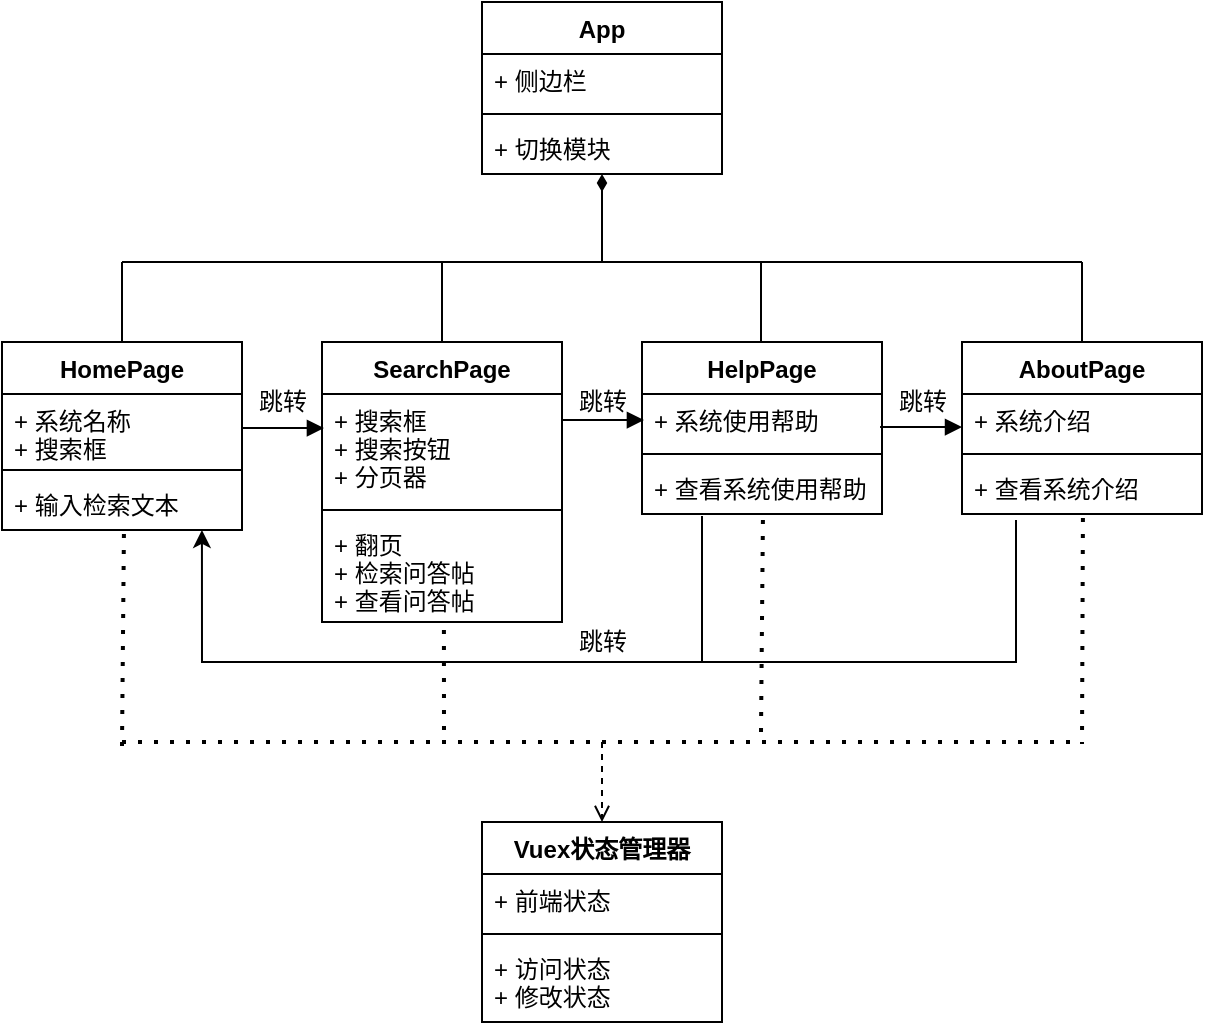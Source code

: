 <mxfile version="17.5.0" type="device"><diagram id="UgSvH_lJnPnWH9YO7KwF" name="Page-1"><mxGraphModel dx="808" dy="661" grid="1" gridSize="10" guides="1" tooltips="1" connect="1" arrows="1" fold="1" page="1" pageScale="1" pageWidth="827" pageHeight="1169" math="0" shadow="0"><root><mxCell id="0"/><mxCell id="1" parent="0"/><mxCell id="fE1ldeJc1oxLjkrt89WS-5" value="App" style="swimlane;fontStyle=1;align=center;verticalAlign=top;childLayout=stackLayout;horizontal=1;startSize=26;horizontalStack=0;resizeParent=1;resizeParentMax=0;resizeLast=0;collapsible=1;marginBottom=0;" vertex="1" parent="1"><mxGeometry x="320" y="70" width="120" height="86" as="geometry"/></mxCell><mxCell id="fE1ldeJc1oxLjkrt89WS-6" value="+ 侧边栏" style="text;strokeColor=none;fillColor=none;align=left;verticalAlign=top;spacingLeft=4;spacingRight=4;overflow=hidden;rotatable=0;points=[[0,0.5],[1,0.5]];portConstraint=eastwest;" vertex="1" parent="fE1ldeJc1oxLjkrt89WS-5"><mxGeometry y="26" width="120" height="26" as="geometry"/></mxCell><mxCell id="fE1ldeJc1oxLjkrt89WS-7" value="" style="line;strokeWidth=1;fillColor=none;align=left;verticalAlign=middle;spacingTop=-1;spacingLeft=3;spacingRight=3;rotatable=0;labelPosition=right;points=[];portConstraint=eastwest;" vertex="1" parent="fE1ldeJc1oxLjkrt89WS-5"><mxGeometry y="52" width="120" height="8" as="geometry"/></mxCell><mxCell id="fE1ldeJc1oxLjkrt89WS-8" value="+ 切换模块" style="text;strokeColor=none;fillColor=none;align=left;verticalAlign=top;spacingLeft=4;spacingRight=4;overflow=hidden;rotatable=0;points=[[0,0.5],[1,0.5]];portConstraint=eastwest;" vertex="1" parent="fE1ldeJc1oxLjkrt89WS-5"><mxGeometry y="60" width="120" height="26" as="geometry"/></mxCell><mxCell id="fE1ldeJc1oxLjkrt89WS-9" value="HomePage" style="swimlane;fontStyle=1;align=center;verticalAlign=top;childLayout=stackLayout;horizontal=1;startSize=26;horizontalStack=0;resizeParent=1;resizeParentMax=0;resizeLast=0;collapsible=1;marginBottom=0;" vertex="1" parent="1"><mxGeometry x="80" y="240" width="120" height="94" as="geometry"/></mxCell><mxCell id="fE1ldeJc1oxLjkrt89WS-10" value="+ 系统名称&#10;+ 搜索框" style="text;strokeColor=none;fillColor=none;align=left;verticalAlign=top;spacingLeft=4;spacingRight=4;overflow=hidden;rotatable=0;points=[[0,0.5],[1,0.5]];portConstraint=eastwest;" vertex="1" parent="fE1ldeJc1oxLjkrt89WS-9"><mxGeometry y="26" width="120" height="34" as="geometry"/></mxCell><mxCell id="fE1ldeJc1oxLjkrt89WS-11" value="" style="line;strokeWidth=1;fillColor=none;align=left;verticalAlign=middle;spacingTop=-1;spacingLeft=3;spacingRight=3;rotatable=0;labelPosition=right;points=[];portConstraint=eastwest;" vertex="1" parent="fE1ldeJc1oxLjkrt89WS-9"><mxGeometry y="60" width="120" height="8" as="geometry"/></mxCell><mxCell id="fE1ldeJc1oxLjkrt89WS-12" value="+ 输入检索文本" style="text;strokeColor=none;fillColor=none;align=left;verticalAlign=top;spacingLeft=4;spacingRight=4;overflow=hidden;rotatable=0;points=[[0,0.5],[1,0.5]];portConstraint=eastwest;" vertex="1" parent="fE1ldeJc1oxLjkrt89WS-9"><mxGeometry y="68" width="120" height="26" as="geometry"/></mxCell><mxCell id="fE1ldeJc1oxLjkrt89WS-17" value="Vuex状态管理器" style="swimlane;fontStyle=1;align=center;verticalAlign=top;childLayout=stackLayout;horizontal=1;startSize=26;horizontalStack=0;resizeParent=1;resizeParentMax=0;resizeLast=0;collapsible=1;marginBottom=0;" vertex="1" parent="1"><mxGeometry x="320" y="480" width="120" height="100" as="geometry"/></mxCell><mxCell id="fE1ldeJc1oxLjkrt89WS-18" value="+ 前端状态" style="text;strokeColor=none;fillColor=none;align=left;verticalAlign=top;spacingLeft=4;spacingRight=4;overflow=hidden;rotatable=0;points=[[0,0.5],[1,0.5]];portConstraint=eastwest;" vertex="1" parent="fE1ldeJc1oxLjkrt89WS-17"><mxGeometry y="26" width="120" height="26" as="geometry"/></mxCell><mxCell id="fE1ldeJc1oxLjkrt89WS-19" value="" style="line;strokeWidth=1;fillColor=none;align=left;verticalAlign=middle;spacingTop=-1;spacingLeft=3;spacingRight=3;rotatable=0;labelPosition=right;points=[];portConstraint=eastwest;" vertex="1" parent="fE1ldeJc1oxLjkrt89WS-17"><mxGeometry y="52" width="120" height="8" as="geometry"/></mxCell><mxCell id="fE1ldeJc1oxLjkrt89WS-20" value="+ 访问状态&#10;+ 修改状态" style="text;strokeColor=none;fillColor=none;align=left;verticalAlign=top;spacingLeft=4;spacingRight=4;overflow=hidden;rotatable=0;points=[[0,0.5],[1,0.5]];portConstraint=eastwest;" vertex="1" parent="fE1ldeJc1oxLjkrt89WS-17"><mxGeometry y="60" width="120" height="40" as="geometry"/></mxCell><mxCell id="fE1ldeJc1oxLjkrt89WS-25" value="SearchPage" style="swimlane;fontStyle=1;align=center;verticalAlign=top;childLayout=stackLayout;horizontal=1;startSize=26;horizontalStack=0;resizeParent=1;resizeParentMax=0;resizeLast=0;collapsible=1;marginBottom=0;" vertex="1" parent="1"><mxGeometry x="240" y="240" width="120" height="140" as="geometry"/></mxCell><mxCell id="fE1ldeJc1oxLjkrt89WS-26" value="+ 搜索框&#10;+ 搜索按钮&#10;+ 分页器" style="text;strokeColor=none;fillColor=none;align=left;verticalAlign=top;spacingLeft=4;spacingRight=4;overflow=hidden;rotatable=0;points=[[0,0.5],[1,0.5]];portConstraint=eastwest;" vertex="1" parent="fE1ldeJc1oxLjkrt89WS-25"><mxGeometry y="26" width="120" height="54" as="geometry"/></mxCell><mxCell id="fE1ldeJc1oxLjkrt89WS-27" value="" style="line;strokeWidth=1;fillColor=none;align=left;verticalAlign=middle;spacingTop=-1;spacingLeft=3;spacingRight=3;rotatable=0;labelPosition=right;points=[];portConstraint=eastwest;" vertex="1" parent="fE1ldeJc1oxLjkrt89WS-25"><mxGeometry y="80" width="120" height="8" as="geometry"/></mxCell><mxCell id="fE1ldeJc1oxLjkrt89WS-28" value="+ 翻页&#10;+ 检索问答帖&#10;+ 查看问答帖" style="text;strokeColor=none;fillColor=none;align=left;verticalAlign=top;spacingLeft=4;spacingRight=4;overflow=hidden;rotatable=0;points=[[0,0.5],[1,0.5]];portConstraint=eastwest;" vertex="1" parent="fE1ldeJc1oxLjkrt89WS-25"><mxGeometry y="88" width="120" height="52" as="geometry"/></mxCell><mxCell id="fE1ldeJc1oxLjkrt89WS-29" value="AboutPage" style="swimlane;fontStyle=1;align=center;verticalAlign=top;childLayout=stackLayout;horizontal=1;startSize=26;horizontalStack=0;resizeParent=1;resizeParentMax=0;resizeLast=0;collapsible=1;marginBottom=0;" vertex="1" parent="1"><mxGeometry x="560" y="240" width="120" height="86" as="geometry"/></mxCell><mxCell id="fE1ldeJc1oxLjkrt89WS-30" value="+ 系统介绍" style="text;strokeColor=none;fillColor=none;align=left;verticalAlign=top;spacingLeft=4;spacingRight=4;overflow=hidden;rotatable=0;points=[[0,0.5],[1,0.5]];portConstraint=eastwest;" vertex="1" parent="fE1ldeJc1oxLjkrt89WS-29"><mxGeometry y="26" width="120" height="26" as="geometry"/></mxCell><mxCell id="fE1ldeJc1oxLjkrt89WS-31" value="" style="line;strokeWidth=1;fillColor=none;align=left;verticalAlign=middle;spacingTop=-1;spacingLeft=3;spacingRight=3;rotatable=0;labelPosition=right;points=[];portConstraint=eastwest;" vertex="1" parent="fE1ldeJc1oxLjkrt89WS-29"><mxGeometry y="52" width="120" height="8" as="geometry"/></mxCell><mxCell id="fE1ldeJc1oxLjkrt89WS-32" value="+ 查看系统介绍" style="text;strokeColor=none;fillColor=none;align=left;verticalAlign=top;spacingLeft=4;spacingRight=4;overflow=hidden;rotatable=0;points=[[0,0.5],[1,0.5]];portConstraint=eastwest;" vertex="1" parent="fE1ldeJc1oxLjkrt89WS-29"><mxGeometry y="60" width="120" height="26" as="geometry"/></mxCell><mxCell id="fE1ldeJc1oxLjkrt89WS-33" value="HelpPage" style="swimlane;fontStyle=1;align=center;verticalAlign=top;childLayout=stackLayout;horizontal=1;startSize=26;horizontalStack=0;resizeParent=1;resizeParentMax=0;resizeLast=0;collapsible=1;marginBottom=0;" vertex="1" parent="1"><mxGeometry x="400" y="240" width="120" height="86" as="geometry"/></mxCell><mxCell id="fE1ldeJc1oxLjkrt89WS-34" value="+ 系统使用帮助" style="text;strokeColor=none;fillColor=none;align=left;verticalAlign=top;spacingLeft=4;spacingRight=4;overflow=hidden;rotatable=0;points=[[0,0.5],[1,0.5]];portConstraint=eastwest;" vertex="1" parent="fE1ldeJc1oxLjkrt89WS-33"><mxGeometry y="26" width="120" height="26" as="geometry"/></mxCell><mxCell id="fE1ldeJc1oxLjkrt89WS-35" value="" style="line;strokeWidth=1;fillColor=none;align=left;verticalAlign=middle;spacingTop=-1;spacingLeft=3;spacingRight=3;rotatable=0;labelPosition=right;points=[];portConstraint=eastwest;" vertex="1" parent="fE1ldeJc1oxLjkrt89WS-33"><mxGeometry y="52" width="120" height="8" as="geometry"/></mxCell><mxCell id="fE1ldeJc1oxLjkrt89WS-36" value="+ 查看系统使用帮助" style="text;strokeColor=none;fillColor=none;align=left;verticalAlign=top;spacingLeft=4;spacingRight=4;overflow=hidden;rotatable=0;points=[[0,0.5],[1,0.5]];portConstraint=eastwest;" vertex="1" parent="fE1ldeJc1oxLjkrt89WS-33"><mxGeometry y="60" width="120" height="26" as="geometry"/></mxCell><mxCell id="fE1ldeJc1oxLjkrt89WS-38" value="" style="endArrow=none;dashed=1;html=1;dashPattern=1 3;strokeWidth=2;rounded=0;exitX=0.508;exitY=1;exitDx=0;exitDy=0;exitPerimeter=0;" edge="1" parent="1"><mxGeometry width="50" height="50" relative="1" as="geometry"><mxPoint x="140.96" y="336" as="sourcePoint"/><mxPoint x="140" y="442" as="targetPoint"/></mxGeometry></mxCell><mxCell id="fE1ldeJc1oxLjkrt89WS-39" value="" style="endArrow=none;dashed=1;html=1;dashPattern=1 3;strokeWidth=2;rounded=0;exitX=0.508;exitY=1.077;exitDx=0;exitDy=0;exitPerimeter=0;" edge="1" parent="1" source="fE1ldeJc1oxLjkrt89WS-28"><mxGeometry width="50" height="50" relative="1" as="geometry"><mxPoint x="390" y="370" as="sourcePoint"/><mxPoint x="301" y="440" as="targetPoint"/></mxGeometry></mxCell><mxCell id="fE1ldeJc1oxLjkrt89WS-40" value="" style="endArrow=none;dashed=1;html=1;dashPattern=1 3;strokeWidth=2;rounded=0;exitX=0.508;exitY=1;exitDx=0;exitDy=0;exitPerimeter=0;" edge="1" parent="1"><mxGeometry width="50" height="50" relative="1" as="geometry"><mxPoint x="460.46" y="329" as="sourcePoint"/><mxPoint x="459.5" y="435" as="targetPoint"/></mxGeometry></mxCell><mxCell id="fE1ldeJc1oxLjkrt89WS-41" value="" style="endArrow=none;dashed=1;html=1;dashPattern=1 3;strokeWidth=2;rounded=0;exitX=0.508;exitY=1;exitDx=0;exitDy=0;exitPerimeter=0;" edge="1" parent="1"><mxGeometry width="50" height="50" relative="1" as="geometry"><mxPoint x="620.46" y="328" as="sourcePoint"/><mxPoint x="620" y="441" as="targetPoint"/></mxGeometry></mxCell><mxCell id="fE1ldeJc1oxLjkrt89WS-42" value="" style="endArrow=none;dashed=1;html=1;dashPattern=1 3;strokeWidth=2;rounded=0;" edge="1" parent="1"><mxGeometry width="50" height="50" relative="1" as="geometry"><mxPoint x="140" y="440" as="sourcePoint"/><mxPoint x="620" y="440" as="targetPoint"/></mxGeometry></mxCell><mxCell id="fE1ldeJc1oxLjkrt89WS-43" value="" style="endArrow=open;html=1;rounded=0;entryX=0.5;entryY=0;entryDx=0;entryDy=0;dashed=1;endFill=0;" edge="1" parent="1" target="fE1ldeJc1oxLjkrt89WS-17"><mxGeometry width="50" height="50" relative="1" as="geometry"><mxPoint x="380" y="440" as="sourcePoint"/><mxPoint x="440" y="320" as="targetPoint"/></mxGeometry></mxCell><mxCell id="fE1ldeJc1oxLjkrt89WS-44" value="" style="endArrow=none;html=1;rounded=0;exitX=0.5;exitY=0;exitDx=0;exitDy=0;" edge="1" parent="1" source="fE1ldeJc1oxLjkrt89WS-9"><mxGeometry width="50" height="50" relative="1" as="geometry"><mxPoint x="390" y="370" as="sourcePoint"/><mxPoint x="140" y="200" as="targetPoint"/></mxGeometry></mxCell><mxCell id="fE1ldeJc1oxLjkrt89WS-45" value="" style="endArrow=none;html=1;rounded=0;exitX=0.5;exitY=0;exitDx=0;exitDy=0;" edge="1" parent="1" source="fE1ldeJc1oxLjkrt89WS-25"><mxGeometry width="50" height="50" relative="1" as="geometry"><mxPoint x="150" y="250" as="sourcePoint"/><mxPoint x="300" y="200" as="targetPoint"/></mxGeometry></mxCell><mxCell id="fE1ldeJc1oxLjkrt89WS-46" value="" style="endArrow=none;html=1;rounded=0;exitX=0.5;exitY=0;exitDx=0;exitDy=0;" edge="1" parent="1"><mxGeometry width="50" height="50" relative="1" as="geometry"><mxPoint x="459.5" y="240" as="sourcePoint"/><mxPoint x="459.5" y="200" as="targetPoint"/></mxGeometry></mxCell><mxCell id="fE1ldeJc1oxLjkrt89WS-47" value="" style="endArrow=none;html=1;rounded=0;exitX=0.5;exitY=0;exitDx=0;exitDy=0;" edge="1" parent="1" source="fE1ldeJc1oxLjkrt89WS-29"><mxGeometry width="50" height="50" relative="1" as="geometry"><mxPoint x="320" y="260" as="sourcePoint"/><mxPoint x="620" y="200" as="targetPoint"/></mxGeometry></mxCell><mxCell id="fE1ldeJc1oxLjkrt89WS-50" value="" style="endArrow=none;html=1;rounded=0;" edge="1" parent="1"><mxGeometry width="50" height="50" relative="1" as="geometry"><mxPoint x="140" y="200" as="sourcePoint"/><mxPoint x="620" y="200" as="targetPoint"/></mxGeometry></mxCell><mxCell id="fE1ldeJc1oxLjkrt89WS-51" value="" style="endArrow=diamondThin;html=1;rounded=0;endFill=1;entryX=0.5;entryY=1.115;entryDx=0;entryDy=0;entryPerimeter=0;" edge="1" parent="1"><mxGeometry width="50" height="50" relative="1" as="geometry"><mxPoint x="380" y="200" as="sourcePoint"/><mxPoint x="380" y="155.99" as="targetPoint"/></mxGeometry></mxCell><mxCell id="fE1ldeJc1oxLjkrt89WS-52" value="" style="endArrow=block;html=1;rounded=0;exitX=1;exitY=0.5;exitDx=0;exitDy=0;entryX=0.008;entryY=0.315;entryDx=0;entryDy=0;entryPerimeter=0;endFill=1;" edge="1" parent="1" source="fE1ldeJc1oxLjkrt89WS-10" target="fE1ldeJc1oxLjkrt89WS-26"><mxGeometry width="50" height="50" relative="1" as="geometry"><mxPoint x="390" y="370" as="sourcePoint"/><mxPoint x="440" y="320" as="targetPoint"/></mxGeometry></mxCell><mxCell id="fE1ldeJc1oxLjkrt89WS-53" value="跳转" style="text;html=1;align=center;verticalAlign=middle;resizable=0;points=[];autosize=1;strokeColor=none;fillColor=none;" vertex="1" parent="1"><mxGeometry x="200" y="260" width="40" height="20" as="geometry"/></mxCell><mxCell id="fE1ldeJc1oxLjkrt89WS-54" value="跳转" style="text;html=1;align=center;verticalAlign=middle;resizable=0;points=[];autosize=1;strokeColor=none;fillColor=none;" vertex="1" parent="1"><mxGeometry x="360" y="260" width="40" height="20" as="geometry"/></mxCell><mxCell id="fE1ldeJc1oxLjkrt89WS-57" value="" style="endArrow=block;html=1;rounded=0;exitX=1;exitY=0.5;exitDx=0;exitDy=0;entryX=0.008;entryY=0.315;entryDx=0;entryDy=0;entryPerimeter=0;endFill=1;" edge="1" parent="1"><mxGeometry width="50" height="50" relative="1" as="geometry"><mxPoint x="360" y="279" as="sourcePoint"/><mxPoint x="400.96" y="279.01" as="targetPoint"/></mxGeometry></mxCell><mxCell id="fE1ldeJc1oxLjkrt89WS-58" value="" style="endArrow=block;html=1;rounded=0;exitX=1;exitY=0.5;exitDx=0;exitDy=0;entryX=0.008;entryY=0.315;entryDx=0;entryDy=0;entryPerimeter=0;endFill=1;" edge="1" parent="1"><mxGeometry width="50" height="50" relative="1" as="geometry"><mxPoint x="519.04" y="282.5" as="sourcePoint"/><mxPoint x="560" y="282.51" as="targetPoint"/></mxGeometry></mxCell><mxCell id="fE1ldeJc1oxLjkrt89WS-59" value="跳转" style="text;html=1;align=center;verticalAlign=middle;resizable=0;points=[];autosize=1;strokeColor=none;fillColor=none;" vertex="1" parent="1"><mxGeometry x="520" y="260" width="40" height="20" as="geometry"/></mxCell><mxCell id="fE1ldeJc1oxLjkrt89WS-60" value="" style="endArrow=classic;html=1;rounded=0;exitX=0.225;exitY=1.115;exitDx=0;exitDy=0;entryX=0.833;entryY=1.115;entryDx=0;entryDy=0;entryPerimeter=0;exitPerimeter=0;" edge="1" parent="1" source="fE1ldeJc1oxLjkrt89WS-32"><mxGeometry width="50" height="50" relative="1" as="geometry"><mxPoint x="560" y="310" as="sourcePoint"/><mxPoint x="179.96" y="333.99" as="targetPoint"/><Array as="points"><mxPoint x="587" y="400"/><mxPoint x="180" y="400"/></Array></mxGeometry></mxCell><mxCell id="fE1ldeJc1oxLjkrt89WS-61" value="" style="endArrow=none;html=1;rounded=0;" edge="1" parent="1"><mxGeometry width="50" height="50" relative="1" as="geometry"><mxPoint x="430" y="400" as="sourcePoint"/><mxPoint x="430" y="327" as="targetPoint"/></mxGeometry></mxCell><mxCell id="fE1ldeJc1oxLjkrt89WS-62" value="跳转" style="text;html=1;align=center;verticalAlign=middle;resizable=0;points=[];autosize=1;strokeColor=none;fillColor=none;" vertex="1" parent="1"><mxGeometry x="360" y="380" width="40" height="20" as="geometry"/></mxCell></root></mxGraphModel></diagram></mxfile>